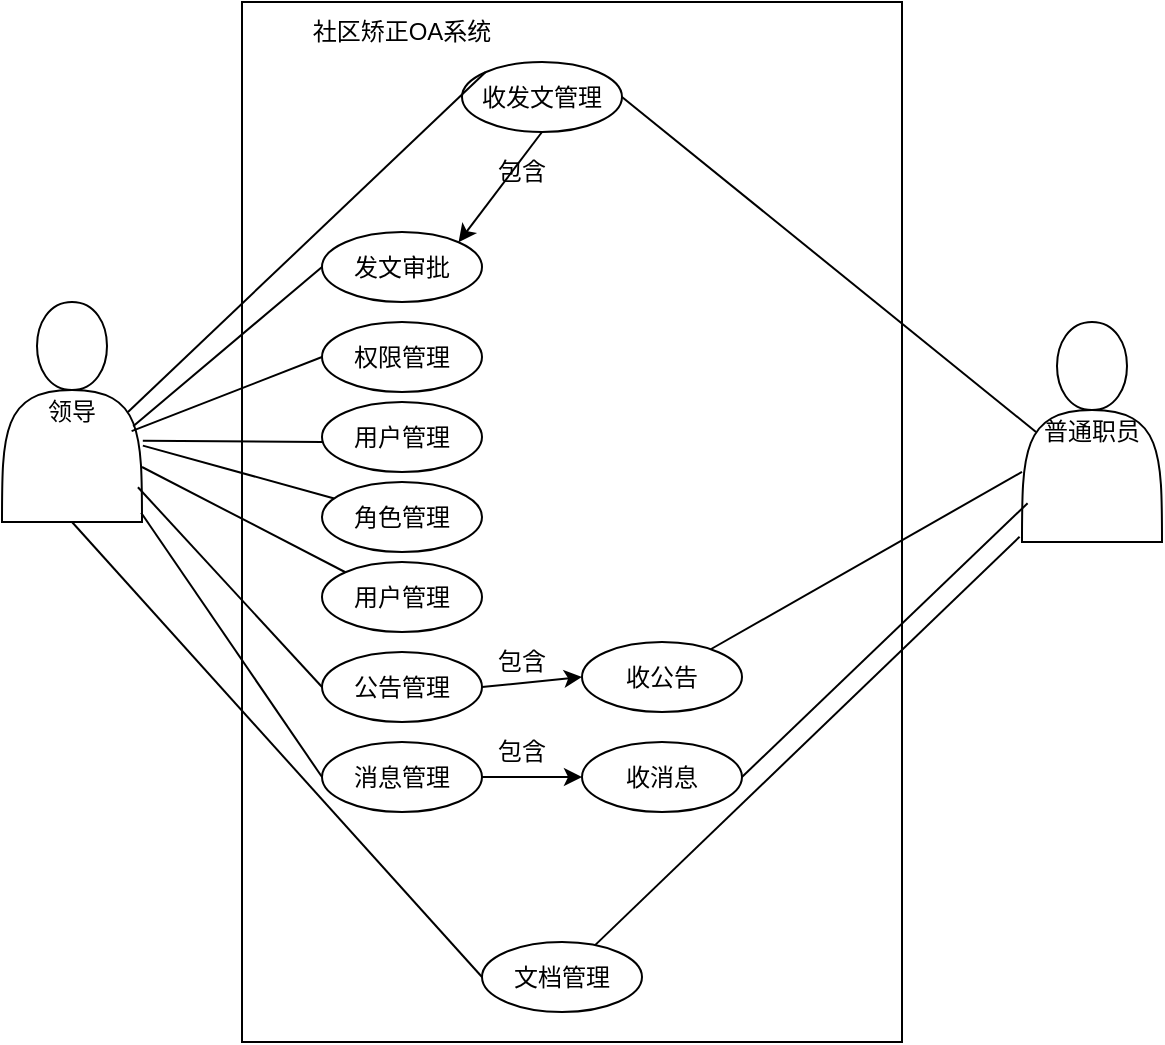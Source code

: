 <mxfile version="21.2.9" type="github">
  <diagram id="prtHgNgQTEPvFCAcTncT" name="Page-1">
    <mxGraphModel dx="1050" dy="581" grid="0" gridSize="10" guides="1" tooltips="1" connect="1" arrows="1" fold="1" page="1" pageScale="1" pageWidth="827" pageHeight="1169" math="0" shadow="0">
      <root>
        <mxCell id="0" />
        <mxCell id="1" parent="0" />
        <mxCell id="A7guZHJaKLFVKY_fmd2v-1" value="领导" style="shape=actor;whiteSpace=wrap;html=1;" vertex="1" parent="1">
          <mxGeometry x="10" y="190" width="70" height="110" as="geometry" />
        </mxCell>
        <mxCell id="A7guZHJaKLFVKY_fmd2v-3" value="" style="rounded=0;whiteSpace=wrap;html=1;align=left;" vertex="1" parent="1">
          <mxGeometry x="130" y="40" width="330" height="520" as="geometry" />
        </mxCell>
        <mxCell id="A7guZHJaKLFVKY_fmd2v-4" value="社区矫正OA系统" style="text;html=1;strokeColor=none;fillColor=none;align=center;verticalAlign=middle;whiteSpace=wrap;rounded=0;" vertex="1" parent="1">
          <mxGeometry x="160" y="40" width="100" height="30" as="geometry" />
        </mxCell>
        <mxCell id="A7guZHJaKLFVKY_fmd2v-5" value="普通职员" style="shape=actor;whiteSpace=wrap;html=1;" vertex="1" parent="1">
          <mxGeometry x="520" y="200" width="70" height="110" as="geometry" />
        </mxCell>
        <mxCell id="A7guZHJaKLFVKY_fmd2v-6" value="权限管理" style="ellipse;whiteSpace=wrap;html=1;" vertex="1" parent="1">
          <mxGeometry x="170" y="200" width="80" height="35" as="geometry" />
        </mxCell>
        <mxCell id="A7guZHJaKLFVKY_fmd2v-8" value="用户管理" style="ellipse;whiteSpace=wrap;html=1;" vertex="1" parent="1">
          <mxGeometry x="170" y="240" width="80" height="35" as="geometry" />
        </mxCell>
        <mxCell id="A7guZHJaKLFVKY_fmd2v-9" value="角色管理" style="ellipse;whiteSpace=wrap;html=1;" vertex="1" parent="1">
          <mxGeometry x="170" y="280" width="80" height="35" as="geometry" />
        </mxCell>
        <mxCell id="A7guZHJaKLFVKY_fmd2v-10" value="用户管理" style="ellipse;whiteSpace=wrap;html=1;" vertex="1" parent="1">
          <mxGeometry x="170" y="320" width="80" height="35" as="geometry" />
        </mxCell>
        <mxCell id="A7guZHJaKLFVKY_fmd2v-12" value="文档管理" style="ellipse;whiteSpace=wrap;html=1;" vertex="1" parent="1">
          <mxGeometry x="250" y="510" width="80" height="35" as="geometry" />
        </mxCell>
        <mxCell id="A7guZHJaKLFVKY_fmd2v-15" value="公告管理" style="ellipse;whiteSpace=wrap;html=1;" vertex="1" parent="1">
          <mxGeometry x="170" y="365" width="80" height="35" as="geometry" />
        </mxCell>
        <mxCell id="A7guZHJaKLFVKY_fmd2v-16" value="收公告" style="ellipse;whiteSpace=wrap;html=1;" vertex="1" parent="1">
          <mxGeometry x="300" y="360" width="80" height="35" as="geometry" />
        </mxCell>
        <mxCell id="A7guZHJaKLFVKY_fmd2v-18" value="消息管理" style="ellipse;whiteSpace=wrap;html=1;" vertex="1" parent="1">
          <mxGeometry x="170" y="410" width="80" height="35" as="geometry" />
        </mxCell>
        <mxCell id="A7guZHJaKLFVKY_fmd2v-19" value="收消息" style="ellipse;whiteSpace=wrap;html=1;" vertex="1" parent="1">
          <mxGeometry x="300" y="410" width="80" height="35" as="geometry" />
        </mxCell>
        <mxCell id="A7guZHJaKLFVKY_fmd2v-20" value="收发文管理" style="ellipse;whiteSpace=wrap;html=1;" vertex="1" parent="1">
          <mxGeometry x="240" y="70" width="80" height="35" as="geometry" />
        </mxCell>
        <mxCell id="A7guZHJaKLFVKY_fmd2v-22" value="发文审批" style="ellipse;whiteSpace=wrap;html=1;" vertex="1" parent="1">
          <mxGeometry x="170" y="155" width="80" height="35" as="geometry" />
        </mxCell>
        <mxCell id="A7guZHJaKLFVKY_fmd2v-31" value="" style="endArrow=classic;html=1;rounded=0;entryX=1;entryY=0;entryDx=0;entryDy=0;exitX=0.5;exitY=1;exitDx=0;exitDy=0;" edge="1" parent="1" source="A7guZHJaKLFVKY_fmd2v-20" target="A7guZHJaKLFVKY_fmd2v-22">
          <mxGeometry width="50" height="50" relative="1" as="geometry">
            <mxPoint x="390" y="310" as="sourcePoint" />
            <mxPoint x="440" y="260" as="targetPoint" />
            <Array as="points" />
          </mxGeometry>
        </mxCell>
        <mxCell id="A7guZHJaKLFVKY_fmd2v-32" value="包含" style="text;html=1;strokeColor=none;fillColor=none;align=center;verticalAlign=middle;whiteSpace=wrap;rounded=0;" vertex="1" parent="1">
          <mxGeometry x="240" y="110" width="60" height="30" as="geometry" />
        </mxCell>
        <mxCell id="A7guZHJaKLFVKY_fmd2v-33" value="" style="endArrow=classic;html=1;rounded=0;exitX=1;exitY=0.5;exitDx=0;exitDy=0;entryX=0;entryY=0.5;entryDx=0;entryDy=0;" edge="1" parent="1" source="A7guZHJaKLFVKY_fmd2v-15" target="A7guZHJaKLFVKY_fmd2v-16">
          <mxGeometry width="50" height="50" relative="1" as="geometry">
            <mxPoint x="390" y="310" as="sourcePoint" />
            <mxPoint x="440" y="260" as="targetPoint" />
          </mxGeometry>
        </mxCell>
        <mxCell id="A7guZHJaKLFVKY_fmd2v-34" value="包含" style="text;html=1;strokeColor=none;fillColor=none;align=center;verticalAlign=middle;whiteSpace=wrap;rounded=0;" vertex="1" parent="1">
          <mxGeometry x="240" y="355" width="60" height="30" as="geometry" />
        </mxCell>
        <mxCell id="A7guZHJaKLFVKY_fmd2v-37" value="包含" style="text;html=1;strokeColor=none;fillColor=none;align=center;verticalAlign=middle;whiteSpace=wrap;rounded=0;" vertex="1" parent="1">
          <mxGeometry x="240" y="400" width="60" height="30" as="geometry" />
        </mxCell>
        <mxCell id="A7guZHJaKLFVKY_fmd2v-38" value="" style="endArrow=classic;html=1;rounded=0;exitX=1;exitY=0.5;exitDx=0;exitDy=0;entryX=0;entryY=0.5;entryDx=0;entryDy=0;" edge="1" parent="1" source="A7guZHJaKLFVKY_fmd2v-18" target="A7guZHJaKLFVKY_fmd2v-19">
          <mxGeometry width="50" height="50" relative="1" as="geometry">
            <mxPoint x="390" y="310" as="sourcePoint" />
            <mxPoint x="440" y="260" as="targetPoint" />
          </mxGeometry>
        </mxCell>
        <mxCell id="A7guZHJaKLFVKY_fmd2v-39" value="" style="endArrow=none;html=1;rounded=0;exitX=0.9;exitY=0.5;exitDx=0;exitDy=0;exitPerimeter=0;entryX=0;entryY=0;entryDx=0;entryDy=0;" edge="1" parent="1" source="A7guZHJaKLFVKY_fmd2v-1" target="A7guZHJaKLFVKY_fmd2v-20">
          <mxGeometry width="50" height="50" relative="1" as="geometry">
            <mxPoint x="390" y="310" as="sourcePoint" />
            <mxPoint x="440" y="260" as="targetPoint" />
          </mxGeometry>
        </mxCell>
        <mxCell id="A7guZHJaKLFVKY_fmd2v-41" value="" style="endArrow=none;html=1;rounded=0;exitX=0.937;exitY=0.565;exitDx=0;exitDy=0;exitPerimeter=0;entryX=0;entryY=0.5;entryDx=0;entryDy=0;" edge="1" parent="1" source="A7guZHJaKLFVKY_fmd2v-1" target="A7guZHJaKLFVKY_fmd2v-22">
          <mxGeometry width="50" height="50" relative="1" as="geometry">
            <mxPoint x="390" y="310" as="sourcePoint" />
            <mxPoint x="440" y="260" as="targetPoint" />
          </mxGeometry>
        </mxCell>
        <mxCell id="A7guZHJaKLFVKY_fmd2v-42" value="" style="endArrow=none;html=1;rounded=0;exitX=0.926;exitY=0.587;exitDx=0;exitDy=0;exitPerimeter=0;entryX=0;entryY=0.5;entryDx=0;entryDy=0;" edge="1" parent="1" source="A7guZHJaKLFVKY_fmd2v-1" target="A7guZHJaKLFVKY_fmd2v-6">
          <mxGeometry width="50" height="50" relative="1" as="geometry">
            <mxPoint x="390" y="310" as="sourcePoint" />
            <mxPoint x="440" y="260" as="targetPoint" />
          </mxGeometry>
        </mxCell>
        <mxCell id="A7guZHJaKLFVKY_fmd2v-43" value="" style="endArrow=none;html=1;rounded=0;exitX=1.006;exitY=0.631;exitDx=0;exitDy=0;exitPerimeter=0;" edge="1" parent="1" source="A7guZHJaKLFVKY_fmd2v-1">
          <mxGeometry width="50" height="50" relative="1" as="geometry">
            <mxPoint x="390" y="310" as="sourcePoint" />
            <mxPoint x="170" y="260" as="targetPoint" />
          </mxGeometry>
        </mxCell>
        <mxCell id="A7guZHJaKLFVKY_fmd2v-44" value="" style="endArrow=none;html=1;rounded=0;exitX=1.006;exitY=0.653;exitDx=0;exitDy=0;exitPerimeter=0;" edge="1" parent="1" source="A7guZHJaKLFVKY_fmd2v-1" target="A7guZHJaKLFVKY_fmd2v-9">
          <mxGeometry width="50" height="50" relative="1" as="geometry">
            <mxPoint x="390" y="310" as="sourcePoint" />
            <mxPoint x="440" y="260" as="targetPoint" />
          </mxGeometry>
        </mxCell>
        <mxCell id="A7guZHJaKLFVKY_fmd2v-45" value="" style="endArrow=none;html=1;rounded=0;exitX=1;exitY=0.75;exitDx=0;exitDy=0;entryX=0;entryY=0;entryDx=0;entryDy=0;" edge="1" parent="1" source="A7guZHJaKLFVKY_fmd2v-1" target="A7guZHJaKLFVKY_fmd2v-10">
          <mxGeometry width="50" height="50" relative="1" as="geometry">
            <mxPoint x="390" y="310" as="sourcePoint" />
            <mxPoint x="440" y="260" as="targetPoint" />
          </mxGeometry>
        </mxCell>
        <mxCell id="A7guZHJaKLFVKY_fmd2v-46" value="" style="endArrow=none;html=1;rounded=0;exitX=0.971;exitY=0.842;exitDx=0;exitDy=0;exitPerimeter=0;entryX=0;entryY=0.5;entryDx=0;entryDy=0;" edge="1" parent="1" source="A7guZHJaKLFVKY_fmd2v-1" target="A7guZHJaKLFVKY_fmd2v-15">
          <mxGeometry width="50" height="50" relative="1" as="geometry">
            <mxPoint x="390" y="310" as="sourcePoint" />
            <mxPoint x="440" y="260" as="targetPoint" />
          </mxGeometry>
        </mxCell>
        <mxCell id="A7guZHJaKLFVKY_fmd2v-47" value="" style="endArrow=none;html=1;rounded=0;exitX=0.994;exitY=0.958;exitDx=0;exitDy=0;exitPerimeter=0;entryX=0;entryY=0.5;entryDx=0;entryDy=0;" edge="1" parent="1" source="A7guZHJaKLFVKY_fmd2v-1" target="A7guZHJaKLFVKY_fmd2v-18">
          <mxGeometry width="50" height="50" relative="1" as="geometry">
            <mxPoint x="390" y="310" as="sourcePoint" />
            <mxPoint x="440" y="260" as="targetPoint" />
          </mxGeometry>
        </mxCell>
        <mxCell id="A7guZHJaKLFVKY_fmd2v-48" value="" style="endArrow=none;html=1;rounded=0;exitX=1;exitY=0.5;exitDx=0;exitDy=0;entryX=0.1;entryY=0.5;entryDx=0;entryDy=0;entryPerimeter=0;" edge="1" parent="1" source="A7guZHJaKLFVKY_fmd2v-20" target="A7guZHJaKLFVKY_fmd2v-5">
          <mxGeometry width="50" height="50" relative="1" as="geometry">
            <mxPoint x="390" y="310" as="sourcePoint" />
            <mxPoint x="440" y="260" as="targetPoint" />
          </mxGeometry>
        </mxCell>
        <mxCell id="A7guZHJaKLFVKY_fmd2v-49" value="" style="endArrow=none;html=1;rounded=0;" edge="1" parent="1" source="A7guZHJaKLFVKY_fmd2v-16" target="A7guZHJaKLFVKY_fmd2v-5">
          <mxGeometry width="50" height="50" relative="1" as="geometry">
            <mxPoint x="390" y="310" as="sourcePoint" />
            <mxPoint x="440" y="260" as="targetPoint" />
          </mxGeometry>
        </mxCell>
        <mxCell id="A7guZHJaKLFVKY_fmd2v-50" value="" style="endArrow=none;html=1;rounded=0;entryX=0.04;entryY=0.824;entryDx=0;entryDy=0;entryPerimeter=0;exitX=1;exitY=0.5;exitDx=0;exitDy=0;" edge="1" parent="1" source="A7guZHJaKLFVKY_fmd2v-19" target="A7guZHJaKLFVKY_fmd2v-5">
          <mxGeometry width="50" height="50" relative="1" as="geometry">
            <mxPoint x="390" y="310" as="sourcePoint" />
            <mxPoint x="440" y="260" as="targetPoint" />
          </mxGeometry>
        </mxCell>
        <mxCell id="A7guZHJaKLFVKY_fmd2v-51" value="" style="endArrow=none;html=1;rounded=0;entryX=-0.017;entryY=0.976;entryDx=0;entryDy=0;entryPerimeter=0;" edge="1" parent="1" source="A7guZHJaKLFVKY_fmd2v-12" target="A7guZHJaKLFVKY_fmd2v-5">
          <mxGeometry width="50" height="50" relative="1" as="geometry">
            <mxPoint x="390" y="310" as="sourcePoint" />
            <mxPoint x="440" y="260" as="targetPoint" />
          </mxGeometry>
        </mxCell>
        <mxCell id="A7guZHJaKLFVKY_fmd2v-53" value="" style="endArrow=none;html=1;rounded=0;exitX=0;exitY=0.5;exitDx=0;exitDy=0;entryX=0.5;entryY=1;entryDx=0;entryDy=0;" edge="1" parent="1" source="A7guZHJaKLFVKY_fmd2v-12" target="A7guZHJaKLFVKY_fmd2v-1">
          <mxGeometry width="50" height="50" relative="1" as="geometry">
            <mxPoint x="390" y="310" as="sourcePoint" />
            <mxPoint x="440" y="260" as="targetPoint" />
          </mxGeometry>
        </mxCell>
      </root>
    </mxGraphModel>
  </diagram>
</mxfile>
